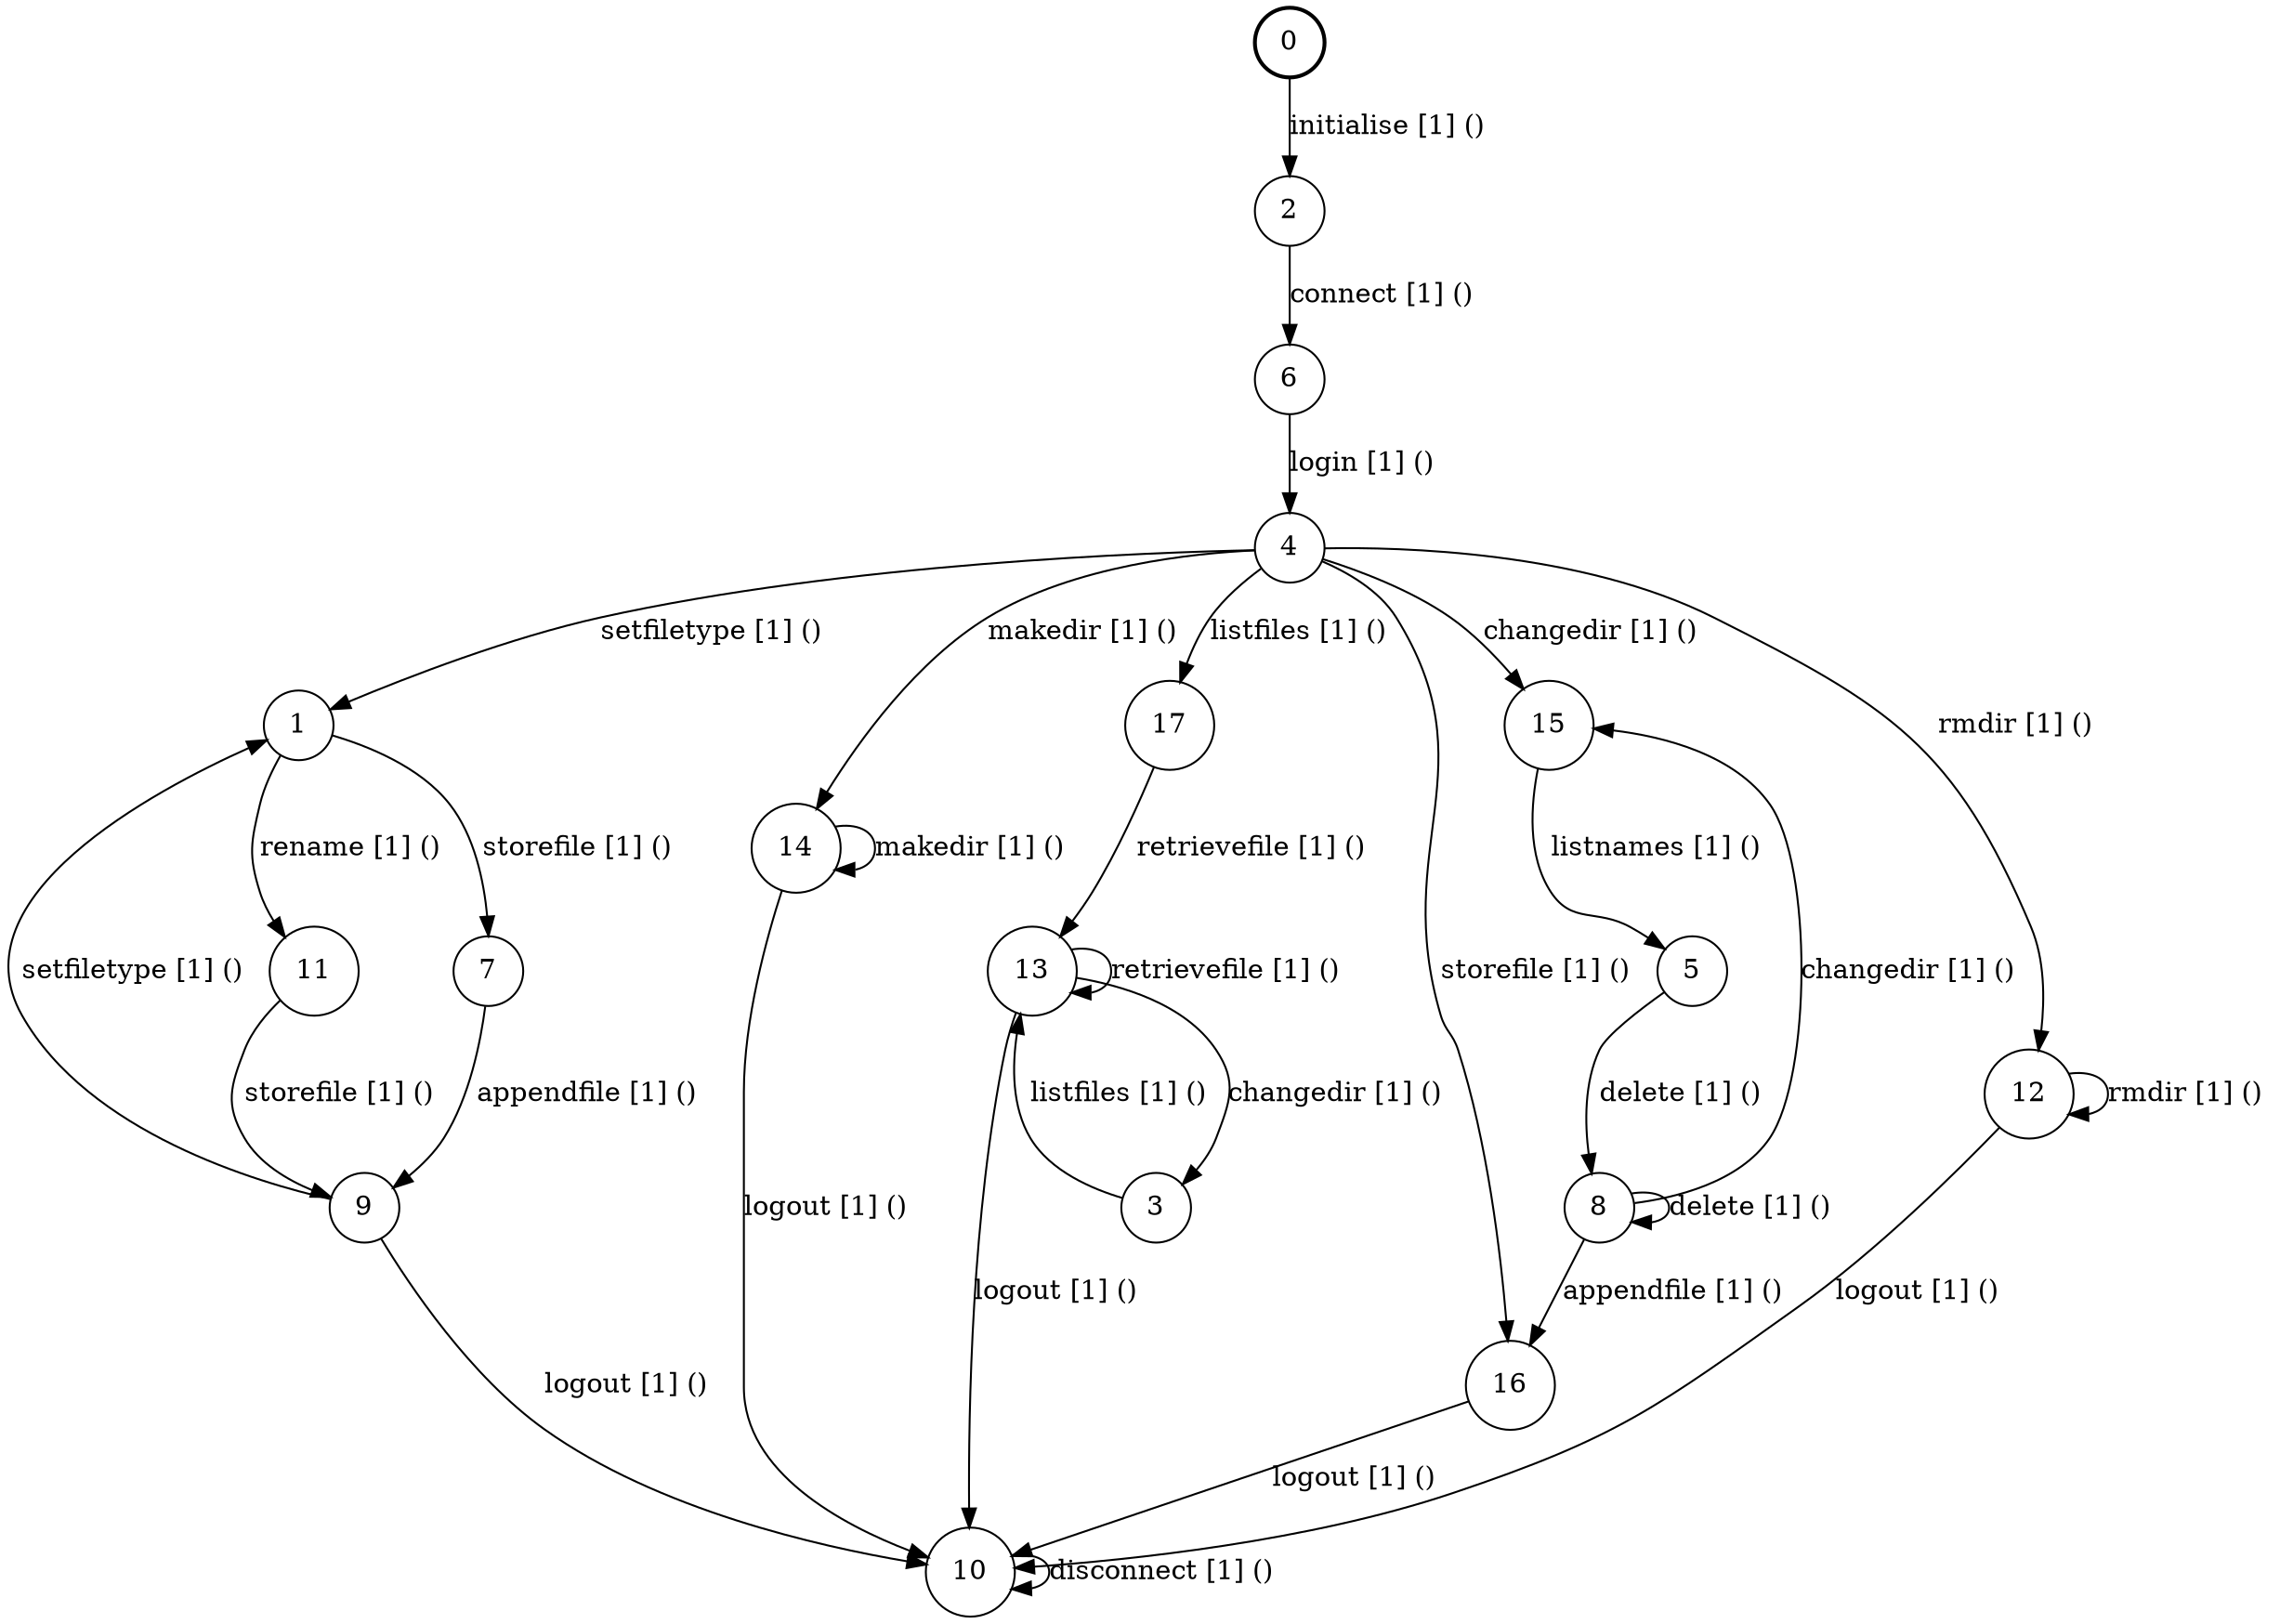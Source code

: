 # generated file, don't try to modify
# command: dot -Tpng <filename> > tree.png
digraph Automaton {
    node [shape = circle];
    0 [style = "bold"];
    0 -> 2 [label = "initialise [1] () "];
    1 -> 11 [label = "rename [1] () "];
    1 -> 7 [label = "storefile [1] () "];
    2 -> 6 [label = "connect [1] () "];
    3 -> 13 [label = "listfiles [1] () "];
    4 -> 15 [label = "changedir [1] () "];
    4 -> 17 [label = "listfiles [1] () "];
    4 -> 14 [label = "makedir [1] () "];
    4 -> 12 [label = "rmdir [1] () "];
    4 -> 1 [label = "setfiletype [1] () "];
    4 -> 16 [label = "storefile [1] () "];
    5 -> 8 [label = "delete [1] () "];
    6 -> 4 [label = "login [1] () "];
    7 -> 9 [label = "appendfile [1] () "];
    8 -> 16 [label = "appendfile [1] () "];
    8 -> 15 [label = "changedir [1] () "];
    8 -> 8 [label = "delete [1] () "];
    9 -> 10 [label = "logout [1] () "];
    9 -> 1 [label = "setfiletype [1] () "];
    10 -> 10 [label = "disconnect [1] () "];
    11 -> 9 [label = "storefile [1] () "];
    12 -> 10 [label = "logout [1] () "];
    12 -> 12 [label = "rmdir [1] () "];
    13 -> 3 [label = "changedir [1] () "];
    13 -> 10 [label = "logout [1] () "];
    13 -> 13 [label = "retrievefile [1] () "];
    14 -> 10 [label = "logout [1] () "];
    14 -> 14 [label = "makedir [1] () "];
    15 -> 5 [label = "listnames [1] () "];
    16 -> 10 [label = "logout [1] () "];
    17 -> 13 [label = "retrievefile [1] () "];
}
